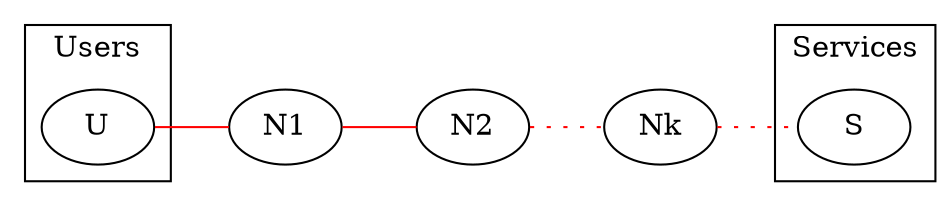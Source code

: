 graph {
	rankdir=LR

	{U} -- {N1} -- {N2}[color=red]
	{N2} -- {Nk} -- {S}[color=red style=dotted]
	
	subgraph {
		cluster=true
		label="Users"
	
		U
	}
	
	subgraph {
		cluster=true
		label="Services"
	
		S
	}
	
	subgraph {
		label="VPN Nodes"
	
		N1 N2 Nk
	}
}

